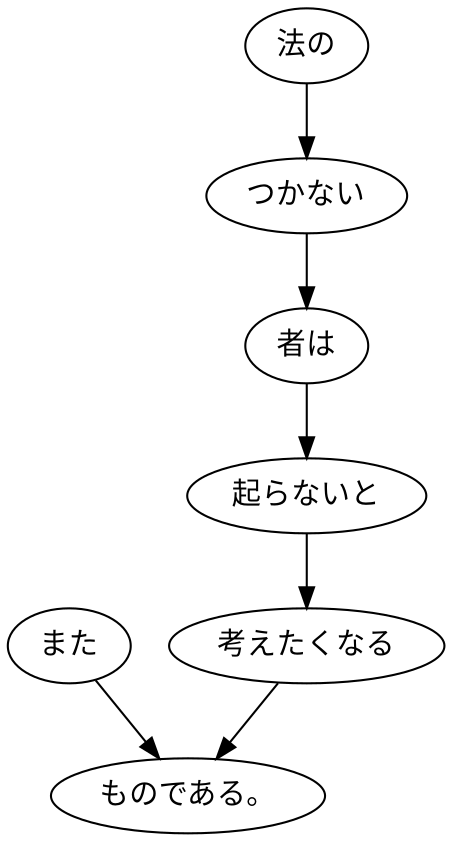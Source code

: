 digraph graph3265 {
	node0 [label="また"];
	node1 [label="法の"];
	node2 [label="つかない"];
	node3 [label="者は"];
	node4 [label="起らないと"];
	node5 [label="考えたくなる"];
	node6 [label="ものである。"];
	node0 -> node6;
	node1 -> node2;
	node2 -> node3;
	node3 -> node4;
	node4 -> node5;
	node5 -> node6;
}
